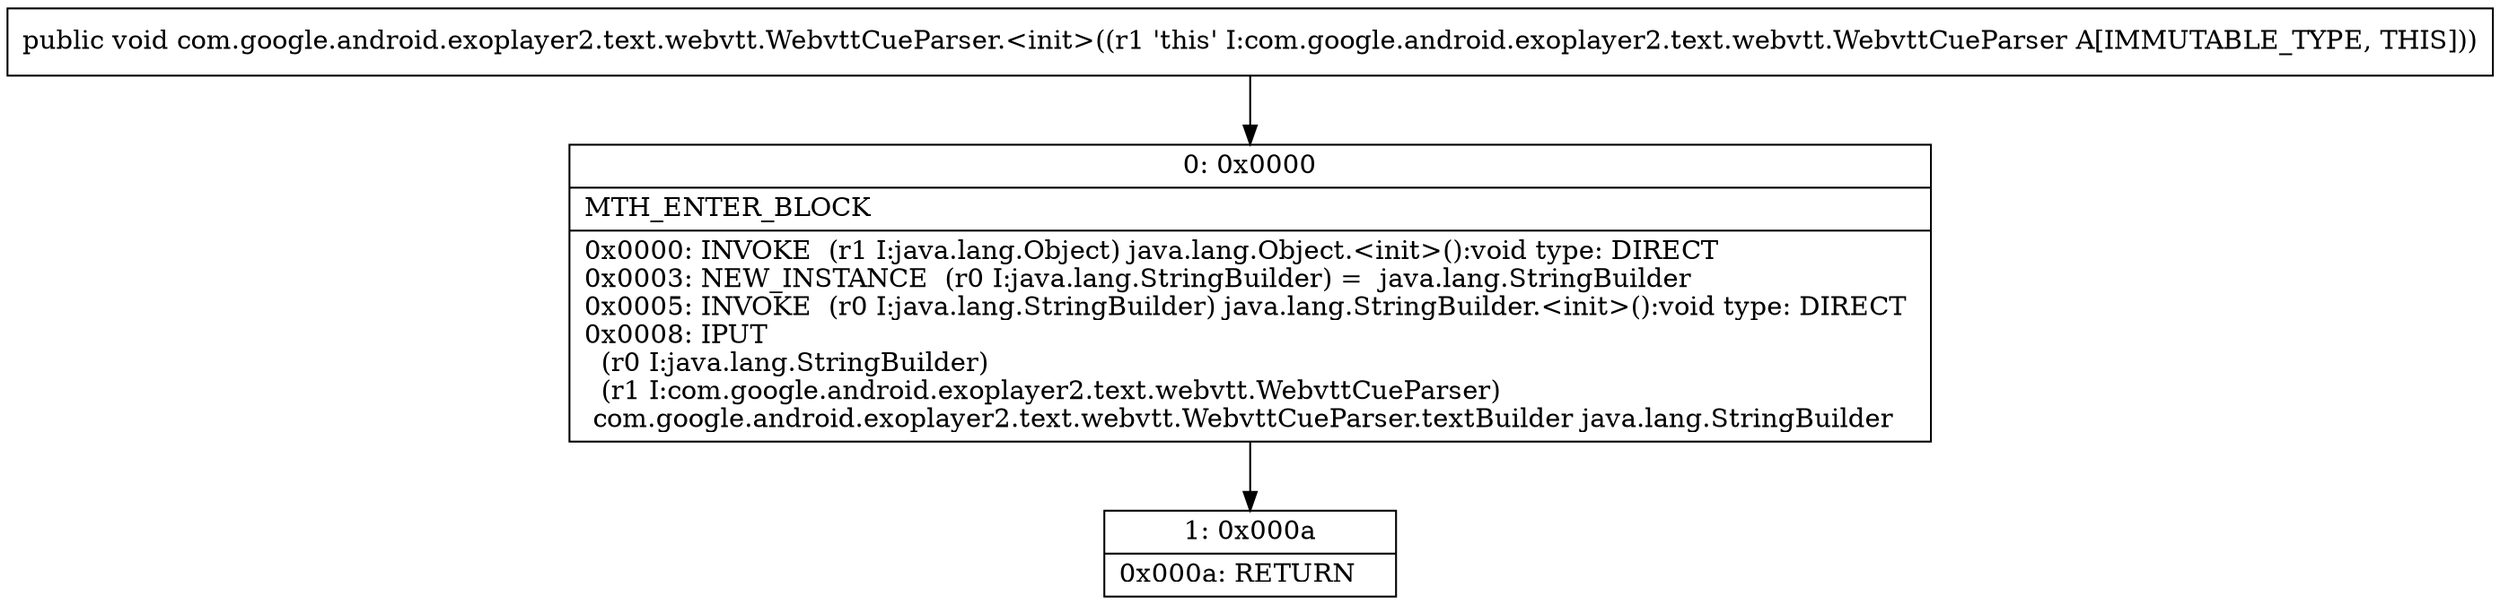 digraph "CFG forcom.google.android.exoplayer2.text.webvtt.WebvttCueParser.\<init\>()V" {
Node_0 [shape=record,label="{0\:\ 0x0000|MTH_ENTER_BLOCK\l|0x0000: INVOKE  (r1 I:java.lang.Object) java.lang.Object.\<init\>():void type: DIRECT \l0x0003: NEW_INSTANCE  (r0 I:java.lang.StringBuilder) =  java.lang.StringBuilder \l0x0005: INVOKE  (r0 I:java.lang.StringBuilder) java.lang.StringBuilder.\<init\>():void type: DIRECT \l0x0008: IPUT  \l  (r0 I:java.lang.StringBuilder)\l  (r1 I:com.google.android.exoplayer2.text.webvtt.WebvttCueParser)\l com.google.android.exoplayer2.text.webvtt.WebvttCueParser.textBuilder java.lang.StringBuilder \l}"];
Node_1 [shape=record,label="{1\:\ 0x000a|0x000a: RETURN   \l}"];
MethodNode[shape=record,label="{public void com.google.android.exoplayer2.text.webvtt.WebvttCueParser.\<init\>((r1 'this' I:com.google.android.exoplayer2.text.webvtt.WebvttCueParser A[IMMUTABLE_TYPE, THIS])) }"];
MethodNode -> Node_0;
Node_0 -> Node_1;
}

